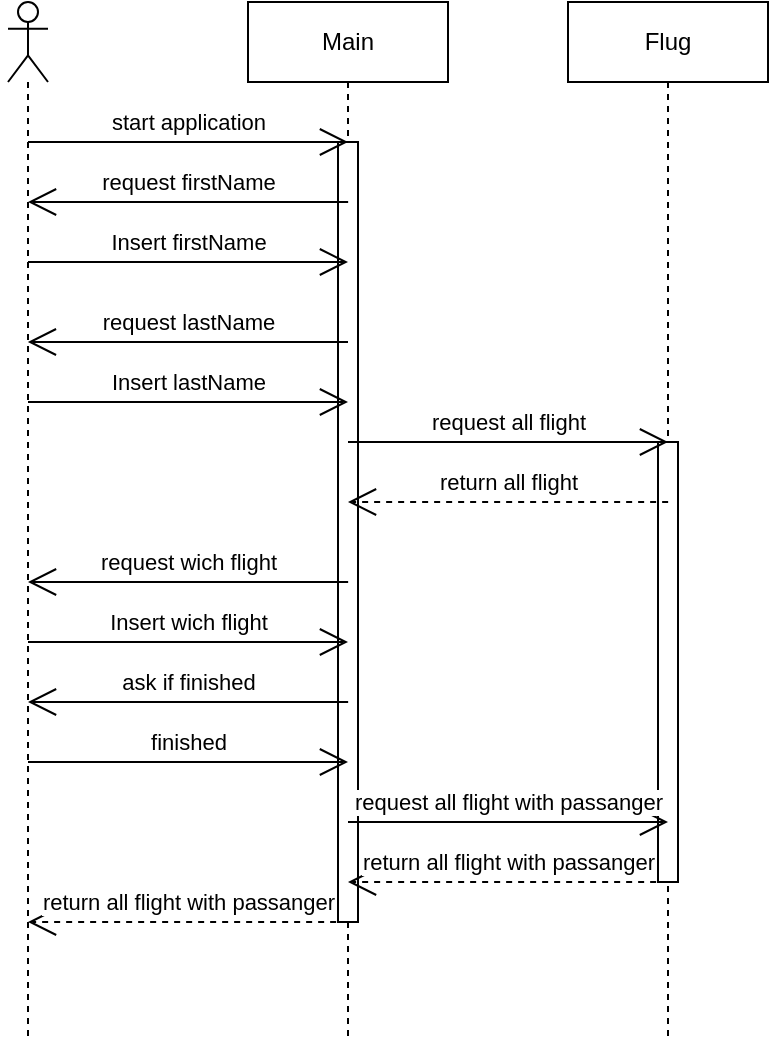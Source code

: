 <mxfile version="22.0.2" type="device">
  <diagram id="C5RBs43oDa-KdzZeNtuy" name="Page-1">
    <mxGraphModel dx="913" dy="540" grid="1" gridSize="10" guides="1" tooltips="1" connect="1" arrows="1" fold="1" page="1" pageScale="1" pageWidth="827" pageHeight="1169" math="0" shadow="0">
      <root>
        <mxCell id="WIyWlLk6GJQsqaUBKTNV-0" />
        <mxCell id="WIyWlLk6GJQsqaUBKTNV-1" parent="WIyWlLk6GJQsqaUBKTNV-0" />
        <mxCell id="MZgYTLCSX6zu18Qte9pZ-0" value="" style="shape=umlLifeline;perimeter=lifelinePerimeter;whiteSpace=wrap;html=1;container=1;dropTarget=0;collapsible=0;recursiveResize=0;outlineConnect=0;portConstraint=eastwest;newEdgeStyle={&quot;curved&quot;:0,&quot;rounded&quot;:0};participant=umlActor;" parent="WIyWlLk6GJQsqaUBKTNV-1" vertex="1">
          <mxGeometry x="120" y="160" width="20" height="520" as="geometry" />
        </mxCell>
        <mxCell id="MZgYTLCSX6zu18Qte9pZ-1" value="Main" style="shape=umlLifeline;perimeter=lifelinePerimeter;whiteSpace=wrap;html=1;container=1;dropTarget=0;collapsible=0;recursiveResize=0;outlineConnect=0;portConstraint=eastwest;newEdgeStyle={&quot;curved&quot;:0,&quot;rounded&quot;:0};" parent="WIyWlLk6GJQsqaUBKTNV-1" vertex="1">
          <mxGeometry x="240" y="160" width="100" height="520" as="geometry" />
        </mxCell>
        <mxCell id="5kT3qJjbG0rC_JwbMfRA-2" value="" style="html=1;points=[[0,0,0,0,5],[0,1,0,0,-5],[1,0,0,0,5],[1,1,0,0,-5]];perimeter=orthogonalPerimeter;outlineConnect=0;targetShapes=umlLifeline;portConstraint=eastwest;newEdgeStyle={&quot;curved&quot;:0,&quot;rounded&quot;:0};" vertex="1" parent="MZgYTLCSX6zu18Qte9pZ-1">
          <mxGeometry x="45" y="70" width="10" height="390" as="geometry" />
        </mxCell>
        <mxCell id="MZgYTLCSX6zu18Qte9pZ-2" value="Insert firstName" style="endArrow=open;endFill=1;endSize=12;html=1;rounded=0;" parent="WIyWlLk6GJQsqaUBKTNV-1" edge="1">
          <mxGeometry y="10" width="160" relative="1" as="geometry">
            <mxPoint x="130" y="290" as="sourcePoint" />
            <mxPoint x="290" y="290" as="targetPoint" />
            <Array as="points">
              <mxPoint x="210" y="290" />
            </Array>
            <mxPoint as="offset" />
          </mxGeometry>
        </mxCell>
        <mxCell id="MZgYTLCSX6zu18Qte9pZ-3" value="request lastName" style="endArrow=open;endFill=1;endSize=12;html=1;rounded=0;" parent="WIyWlLk6GJQsqaUBKTNV-1" edge="1">
          <mxGeometry x="-0.0" y="-10" width="160" relative="1" as="geometry">
            <mxPoint x="290" y="330" as="sourcePoint" />
            <mxPoint x="129.929" y="330" as="targetPoint" />
            <mxPoint as="offset" />
          </mxGeometry>
        </mxCell>
        <mxCell id="MZgYTLCSX6zu18Qte9pZ-4" value="request firstName" style="endArrow=open;endFill=1;endSize=12;html=1;rounded=0;" parent="WIyWlLk6GJQsqaUBKTNV-1" edge="1" target="MZgYTLCSX6zu18Qte9pZ-0">
          <mxGeometry x="-0.0" y="-10" width="160" relative="1" as="geometry">
            <mxPoint x="290.07" y="260" as="sourcePoint" />
            <mxPoint x="160" y="260" as="targetPoint" />
            <mxPoint as="offset" />
          </mxGeometry>
        </mxCell>
        <mxCell id="MZgYTLCSX6zu18Qte9pZ-5" value="Insert lastName" style="endArrow=open;endFill=1;endSize=12;html=1;rounded=0;" parent="WIyWlLk6GJQsqaUBKTNV-1" edge="1">
          <mxGeometry y="10" width="160" relative="1" as="geometry">
            <mxPoint x="130" y="360" as="sourcePoint" />
            <mxPoint x="290" y="360" as="targetPoint" />
            <Array as="points">
              <mxPoint x="210" y="360" />
            </Array>
            <mxPoint as="offset" />
          </mxGeometry>
        </mxCell>
        <mxCell id="MZgYTLCSX6zu18Qte9pZ-6" value="start application" style="endArrow=open;endFill=1;endSize=12;html=1;rounded=0;" parent="WIyWlLk6GJQsqaUBKTNV-1" edge="1" source="MZgYTLCSX6zu18Qte9pZ-0">
          <mxGeometry y="10" width="160" relative="1" as="geometry">
            <mxPoint x="150" y="230" as="sourcePoint" />
            <mxPoint x="290" y="230" as="targetPoint" />
            <Array as="points">
              <mxPoint x="210" y="230" />
            </Array>
            <mxPoint as="offset" />
          </mxGeometry>
        </mxCell>
        <mxCell id="MZgYTLCSX6zu18Qte9pZ-10" value="Flug" style="shape=umlLifeline;perimeter=lifelinePerimeter;whiteSpace=wrap;html=1;container=1;dropTarget=0;collapsible=0;recursiveResize=0;outlineConnect=0;portConstraint=eastwest;newEdgeStyle={&quot;curved&quot;:0,&quot;rounded&quot;:0};" parent="WIyWlLk6GJQsqaUBKTNV-1" vertex="1">
          <mxGeometry x="400" y="160" width="100" height="520" as="geometry" />
        </mxCell>
        <mxCell id="5kT3qJjbG0rC_JwbMfRA-4" value="" style="html=1;points=[[0,0,0,0,5],[0,1,0,0,-5],[1,0,0,0,5],[1,1,0,0,-5]];perimeter=orthogonalPerimeter;outlineConnect=0;targetShapes=umlLifeline;portConstraint=eastwest;newEdgeStyle={&quot;curved&quot;:0,&quot;rounded&quot;:0};" vertex="1" parent="MZgYTLCSX6zu18Qte9pZ-10">
          <mxGeometry x="45" y="220" width="10" height="220" as="geometry" />
        </mxCell>
        <mxCell id="MZgYTLCSX6zu18Qte9pZ-11" value="return all flight" style="endArrow=open;endFill=1;endSize=12;html=1;rounded=0;dashed=1;" parent="WIyWlLk6GJQsqaUBKTNV-1" edge="1">
          <mxGeometry x="-0.0" y="-10" width="160" relative="1" as="geometry">
            <mxPoint x="450.07" y="410" as="sourcePoint" />
            <mxPoint x="289.999" y="410" as="targetPoint" />
            <mxPoint as="offset" />
          </mxGeometry>
        </mxCell>
        <mxCell id="MZgYTLCSX6zu18Qte9pZ-12" value="request all flight" style="endArrow=open;endFill=1;endSize=12;html=1;rounded=0;" parent="WIyWlLk6GJQsqaUBKTNV-1" edge="1">
          <mxGeometry y="10" width="160" relative="1" as="geometry">
            <mxPoint x="290" y="380" as="sourcePoint" />
            <mxPoint x="450" y="380" as="targetPoint" />
            <Array as="points">
              <mxPoint x="370" y="380" />
            </Array>
            <mxPoint as="offset" />
          </mxGeometry>
        </mxCell>
        <mxCell id="MZgYTLCSX6zu18Qte9pZ-14" value="request wich flight" style="endArrow=open;endFill=1;endSize=12;html=1;rounded=0;" parent="WIyWlLk6GJQsqaUBKTNV-1" edge="1">
          <mxGeometry x="-0.0" y="-10" width="160" relative="1" as="geometry">
            <mxPoint x="290.07" y="450" as="sourcePoint" />
            <mxPoint x="129.999" y="450" as="targetPoint" />
            <mxPoint as="offset" />
          </mxGeometry>
        </mxCell>
        <mxCell id="MZgYTLCSX6zu18Qte9pZ-15" value="Insert wich flight" style="endArrow=open;endFill=1;endSize=12;html=1;rounded=0;" parent="WIyWlLk6GJQsqaUBKTNV-1" edge="1">
          <mxGeometry y="10" width="160" relative="1" as="geometry">
            <mxPoint x="130" y="480" as="sourcePoint" />
            <mxPoint x="290" y="480" as="targetPoint" />
            <Array as="points">
              <mxPoint x="210" y="480" />
            </Array>
            <mxPoint as="offset" />
          </mxGeometry>
        </mxCell>
        <mxCell id="MZgYTLCSX6zu18Qte9pZ-16" value="ask if finished" style="endArrow=open;endFill=1;endSize=12;html=1;rounded=0;" parent="WIyWlLk6GJQsqaUBKTNV-1" edge="1">
          <mxGeometry x="-0.0" y="-10" width="160" relative="1" as="geometry">
            <mxPoint x="290.07" y="510" as="sourcePoint" />
            <mxPoint x="129.999" y="510" as="targetPoint" />
            <mxPoint as="offset" />
          </mxGeometry>
        </mxCell>
        <mxCell id="MZgYTLCSX6zu18Qte9pZ-17" value="finished" style="endArrow=open;endFill=1;endSize=12;html=1;rounded=0;" parent="WIyWlLk6GJQsqaUBKTNV-1" edge="1">
          <mxGeometry y="10" width="160" relative="1" as="geometry">
            <mxPoint x="130" y="540" as="sourcePoint" />
            <mxPoint x="290" y="540" as="targetPoint" />
            <Array as="points">
              <mxPoint x="210" y="540" />
            </Array>
            <mxPoint as="offset" />
          </mxGeometry>
        </mxCell>
        <mxCell id="MZgYTLCSX6zu18Qte9pZ-18" value="request all flight with passanger" style="endArrow=open;endFill=1;endSize=12;html=1;rounded=0;" parent="WIyWlLk6GJQsqaUBKTNV-1" edge="1">
          <mxGeometry y="10" width="160" relative="1" as="geometry">
            <mxPoint x="290" y="570" as="sourcePoint" />
            <mxPoint x="450" y="570" as="targetPoint" />
            <Array as="points">
              <mxPoint x="370" y="570" />
            </Array>
            <mxPoint as="offset" />
          </mxGeometry>
        </mxCell>
        <mxCell id="MZgYTLCSX6zu18Qte9pZ-19" value="return all flight with passanger" style="endArrow=open;endFill=1;endSize=12;html=1;rounded=0;dashed=1;" parent="WIyWlLk6GJQsqaUBKTNV-1" edge="1">
          <mxGeometry x="-0.0" y="-10" width="160" relative="1" as="geometry">
            <mxPoint x="450.07" y="600" as="sourcePoint" />
            <mxPoint x="289.999" y="600" as="targetPoint" />
            <mxPoint as="offset" />
          </mxGeometry>
        </mxCell>
        <mxCell id="5kT3qJjbG0rC_JwbMfRA-3" value="return all flight with passanger" style="endArrow=open;endFill=1;endSize=12;html=1;rounded=0;dashed=1;" edge="1" parent="WIyWlLk6GJQsqaUBKTNV-1">
          <mxGeometry x="-0.0" y="-10" width="160" relative="1" as="geometry">
            <mxPoint x="290.07" y="620" as="sourcePoint" />
            <mxPoint x="129.999" y="620" as="targetPoint" />
            <mxPoint as="offset" />
          </mxGeometry>
        </mxCell>
      </root>
    </mxGraphModel>
  </diagram>
</mxfile>
